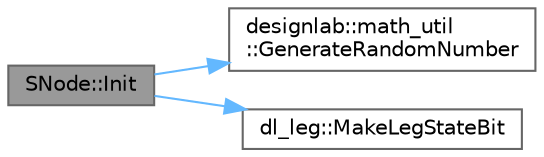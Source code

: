 digraph "SNode::Init"
{
 // LATEX_PDF_SIZE
  bgcolor="transparent";
  edge [fontname=Helvetica,fontsize=10,labelfontname=Helvetica,labelfontsize=10];
  node [fontname=Helvetica,fontsize=10,shape=box,height=0.2,width=0.4];
  rankdir="LR";
  Node1 [id="Node000001",label="SNode::Init",height=0.2,width=0.4,color="gray40", fillcolor="grey60", style="filled", fontcolor="black",tooltip="初期化関数"];
  Node1 -> Node2 [id="edge1_Node000001_Node000002",color="steelblue1",style="solid",tooltip=" "];
  Node2 [id="Node000002",label="designlab::math_util\l::GenerateRandomNumber",height=0.2,width=0.4,color="grey40", fillcolor="white", style="filled",URL="$namespacedesignlab_1_1math__util.html#ac99502fcbcdd8d97f727f1d488b707a3",tooltip="指定した範囲内の乱数を生成する．"];
  Node1 -> Node3 [id="edge2_Node000001_Node000003",color="steelblue1",style="solid",tooltip=" "];
  Node3 [id="Node000003",label="dl_leg::MakeLegStateBit",height=0.2,width=0.4,color="grey40", fillcolor="white", style="filled",URL="$namespacedl__leg.html#af9476431a9ed1a6eaf7c47b27047e3ba",tooltip="脚状態を作成して返す関数．脚状態は重心パターン，脚の接地・遊脚，離散化した脚位置のデータが含まれる．"];
}
